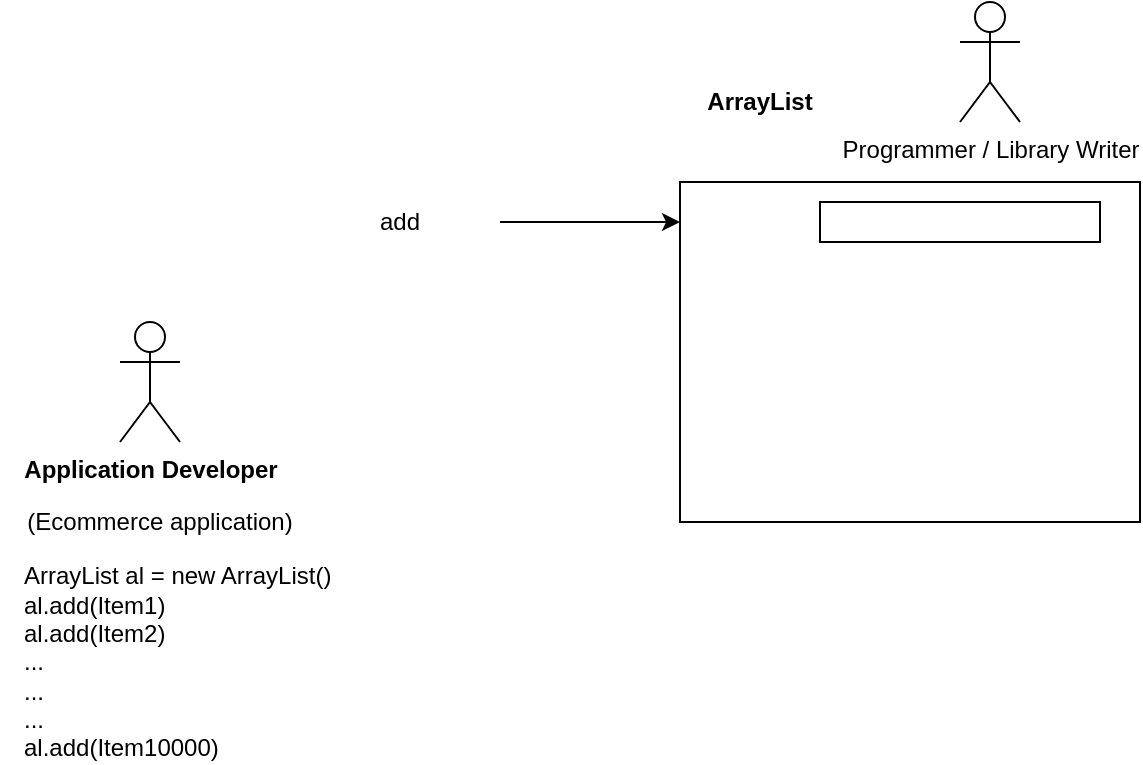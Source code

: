 <mxfile version="14.5.1" type="device"><diagram id="caQc0JFotzKJd4YpoKd5" name="Page-1"><mxGraphModel dx="1712" dy="393" grid="1" gridSize="10" guides="1" tooltips="1" connect="1" arrows="1" fold="1" page="1" pageScale="1" pageWidth="850" pageHeight="1100" math="0" shadow="0"><root><mxCell id="0"/><mxCell id="1" parent="0"/><mxCell id="zGzNZS3QG-v8sKZAYd7A-1" value="" style="rounded=0;whiteSpace=wrap;html=1;fontStyle=1" vertex="1" parent="1"><mxGeometry x="310" y="90" width="230" height="170" as="geometry"/></mxCell><mxCell id="zGzNZS3QG-v8sKZAYd7A-2" value="ArrayList" style="text;html=1;strokeColor=none;fillColor=none;align=center;verticalAlign=middle;whiteSpace=wrap;rounded=0;fontStyle=1" vertex="1" parent="1"><mxGeometry x="330" y="40" width="40" height="20" as="geometry"/></mxCell><mxCell id="zGzNZS3QG-v8sKZAYd7A-3" value="" style="endArrow=classic;html=1;" edge="1" parent="1"><mxGeometry width="50" height="50" relative="1" as="geometry"><mxPoint x="220" y="110" as="sourcePoint"/><mxPoint x="310" y="110" as="targetPoint"/></mxGeometry></mxCell><mxCell id="zGzNZS3QG-v8sKZAYd7A-5" value="add" style="text;html=1;strokeColor=none;fillColor=none;align=center;verticalAlign=middle;whiteSpace=wrap;rounded=0;" vertex="1" parent="1"><mxGeometry x="150" y="100" width="40" height="20" as="geometry"/></mxCell><mxCell id="zGzNZS3QG-v8sKZAYd7A-6" value="" style="rounded=0;whiteSpace=wrap;html=1;" vertex="1" parent="1"><mxGeometry x="380" y="100" width="140" height="20" as="geometry"/></mxCell><mxCell id="zGzNZS3QG-v8sKZAYd7A-7" value="Application Developer" style="shape=umlActor;verticalLabelPosition=bottom;verticalAlign=top;html=1;outlineConnect=0;fontStyle=1" vertex="1" parent="1"><mxGeometry x="30" y="160" width="30" height="60" as="geometry"/></mxCell><mxCell id="zGzNZS3QG-v8sKZAYd7A-9" value="Programmer / Library Writer" style="shape=umlActor;verticalLabelPosition=bottom;verticalAlign=top;html=1;outlineConnect=0;" vertex="1" parent="1"><mxGeometry x="450" width="30" height="60" as="geometry"/></mxCell><mxCell id="zGzNZS3QG-v8sKZAYd7A-10" value="(Ecommerce application)" style="text;html=1;strokeColor=none;fillColor=none;align=center;verticalAlign=middle;whiteSpace=wrap;rounded=0;" vertex="1" parent="1"><mxGeometry x="-30" y="250" width="160" height="20" as="geometry"/></mxCell><mxCell id="zGzNZS3QG-v8sKZAYd7A-11" value="ArrayList al = new ArrayList()&lt;br&gt;al.add(Item1)&lt;br&gt;al.add(Item2)&lt;br&gt;...&lt;br&gt;...&lt;br&gt;...&lt;br&gt;al.add(Item10000)" style="text;html=1;strokeColor=none;fillColor=none;align=left;verticalAlign=middle;whiteSpace=wrap;rounded=0;" vertex="1" parent="1"><mxGeometry x="-20" y="320" width="275" height="20" as="geometry"/></mxCell></root></mxGraphModel></diagram></mxfile>